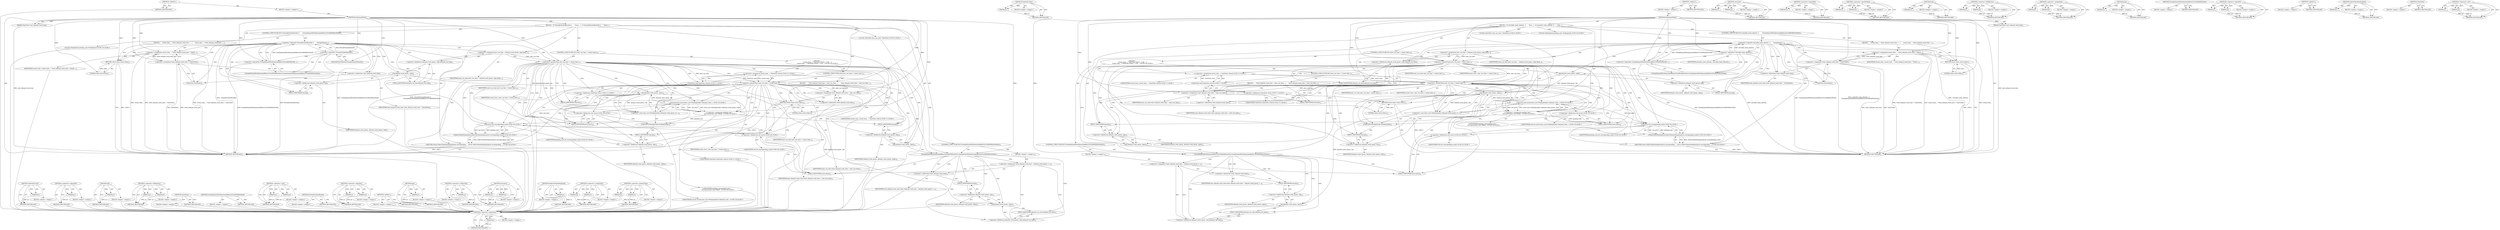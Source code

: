 digraph "std.move" {
vulnerable_135 [label=<(METHOD,&lt;operator&gt;.indirection)>];
vulnerable_136 [label=<(PARAM,p1)>];
vulnerable_137 [label=<(BLOCK,&lt;empty&gt;,&lt;empty&gt;)>];
vulnerable_138 [label=<(METHOD_RETURN,ANY)>];
vulnerable_156 [label=<(METHOD,TimeTicks.Now)>];
vulnerable_157 [label=<(PARAM,p1)>];
vulnerable_158 [label=<(BLOCK,&lt;empty&gt;,&lt;empty&gt;)>];
vulnerable_159 [label=<(METHOD_RETURN,ANY)>];
vulnerable_6 [label=<(METHOD,&lt;global&gt;)<SUB>1</SUB>>];
vulnerable_7 [label=<(BLOCK,&lt;empty&gt;,&lt;empty&gt;)<SUB>1</SUB>>];
vulnerable_8 [label=<(METHOD,DoDelayedWork)<SUB>1</SUB>>];
vulnerable_9 [label=<(PARAM,TimeTicks* next_delayed_work_time)<SUB>1</SUB>>];
vulnerable_10 [label=<(BLOCK,{
  if (!nestable_tasks_allowed_ ||
       !Swe...,{
  if (!nestable_tasks_allowed_ ||
       !Swe...)<SUB>1</SUB>>];
vulnerable_11 [label=<(CONTROL_STRUCTURE,IF,if (!nestable_tasks_allowed_ ||
       !SweepDelayedWorkQueueAndReturnTrueIfStillHasWork()))<SUB>2</SUB>>];
vulnerable_12 [label=<(&lt;operator&gt;.logicalOr,!nestable_tasks_allowed_ ||
       !SweepDelaye...)<SUB>2</SUB>>];
vulnerable_13 [label=<(&lt;operator&gt;.logicalNot,!nestable_tasks_allowed_)<SUB>2</SUB>>];
vulnerable_14 [label=<(IDENTIFIER,nestable_tasks_allowed_,!nestable_tasks_allowed_)<SUB>2</SUB>>];
vulnerable_15 [label=<(&lt;operator&gt;.logicalNot,!SweepDelayedWorkQueueAndReturnTrueIfStillHasWo...)<SUB>3</SUB>>];
vulnerable_16 [label=<(SweepDelayedWorkQueueAndReturnTrueIfStillHasWork,SweepDelayedWorkQueueAndReturnTrueIfStillHasWork())<SUB>3</SUB>>];
vulnerable_17 [label=<(BLOCK,{
     recent_time_ = *next_delayed_work_time =...,{
     recent_time_ = *next_delayed_work_time =...)<SUB>3</SUB>>];
vulnerable_18 [label=<(&lt;operator&gt;.assignment,recent_time_ = *next_delayed_work_time = TimeTi...)<SUB>4</SUB>>];
vulnerable_19 [label=<(IDENTIFIER,recent_time_,recent_time_ = *next_delayed_work_time = TimeTi...)<SUB>4</SUB>>];
vulnerable_20 [label=<(&lt;operator&gt;.assignment,*next_delayed_work_time = TimeTicks())<SUB>4</SUB>>];
vulnerable_21 [label=<(&lt;operator&gt;.indirection,*next_delayed_work_time)<SUB>4</SUB>>];
vulnerable_22 [label=<(IDENTIFIER,next_delayed_work_time,*next_delayed_work_time = TimeTicks())<SUB>4</SUB>>];
vulnerable_23 [label=<(TimeTicks,TimeTicks())<SUB>4</SUB>>];
vulnerable_24 [label=<(RETURN,return false;,return false;)<SUB>5</SUB>>];
vulnerable_25 [label=<(LITERAL,false,return false;)<SUB>5</SUB>>];
vulnerable_26 [label="<(LOCAL,TimeTicks next_run_time: TimeTicks)<SUB>9</SUB>>"];
vulnerable_27 [label=<(&lt;operator&gt;.assignment,next_run_time = delayed_work_queue_.top().delay...)<SUB>9</SUB>>];
vulnerable_28 [label=<(IDENTIFIER,next_run_time,next_run_time = delayed_work_queue_.top().delay...)<SUB>9</SUB>>];
vulnerable_29 [label=<(&lt;operator&gt;.fieldAccess,delayed_work_queue_.top().delayed_run_time)<SUB>9</SUB>>];
vulnerable_30 [label=<(top,delayed_work_queue_.top())<SUB>9</SUB>>];
vulnerable_31 [label=<(&lt;operator&gt;.fieldAccess,delayed_work_queue_.top)<SUB>9</SUB>>];
vulnerable_32 [label=<(IDENTIFIER,delayed_work_queue_,delayed_work_queue_.top())<SUB>9</SUB>>];
vulnerable_33 [label=<(FIELD_IDENTIFIER,top,top)<SUB>9</SUB>>];
vulnerable_34 [label=<(FIELD_IDENTIFIER,delayed_run_time,delayed_run_time)<SUB>9</SUB>>];
vulnerable_35 [label=<(CONTROL_STRUCTURE,IF,if (next_run_time &gt; recent_time_))<SUB>10</SUB>>];
vulnerable_36 [label=<(&lt;operator&gt;.greaterThan,next_run_time &gt; recent_time_)<SUB>10</SUB>>];
vulnerable_37 [label=<(IDENTIFIER,next_run_time,next_run_time &gt; recent_time_)<SUB>10</SUB>>];
vulnerable_38 [label=<(IDENTIFIER,recent_time_,next_run_time &gt; recent_time_)<SUB>10</SUB>>];
vulnerable_39 [label="<(BLOCK,{
    recent_time_ = TimeTicks::Now();  // Get ...,{
    recent_time_ = TimeTicks::Now();  // Get ...)<SUB>10</SUB>>"];
vulnerable_40 [label="<(&lt;operator&gt;.assignment,recent_time_ = TimeTicks::Now())<SUB>11</SUB>>"];
vulnerable_41 [label="<(IDENTIFIER,recent_time_,recent_time_ = TimeTicks::Now())<SUB>11</SUB>>"];
vulnerable_42 [label="<(TimeTicks.Now,TimeTicks::Now())<SUB>11</SUB>>"];
vulnerable_43 [label="<(&lt;operator&gt;.fieldAccess,TimeTicks::Now)<SUB>11</SUB>>"];
vulnerable_44 [label="<(IDENTIFIER,TimeTicks,TimeTicks::Now())<SUB>11</SUB>>"];
vulnerable_45 [label=<(FIELD_IDENTIFIER,Now,Now)<SUB>11</SUB>>];
vulnerable_46 [label=<(CONTROL_STRUCTURE,IF,if (next_run_time &gt; recent_time_))<SUB>12</SUB>>];
vulnerable_47 [label=<(&lt;operator&gt;.greaterThan,next_run_time &gt; recent_time_)<SUB>12</SUB>>];
vulnerable_48 [label=<(IDENTIFIER,next_run_time,next_run_time &gt; recent_time_)<SUB>12</SUB>>];
vulnerable_49 [label=<(IDENTIFIER,recent_time_,next_run_time &gt; recent_time_)<SUB>12</SUB>>];
vulnerable_50 [label=<(BLOCK,{
      *next_delayed_work_time = next_run_time...,{
      *next_delayed_work_time = next_run_time...)<SUB>12</SUB>>];
vulnerable_51 [label=<(&lt;operator&gt;.assignment,*next_delayed_work_time = next_run_time)<SUB>13</SUB>>];
vulnerable_52 [label=<(&lt;operator&gt;.indirection,*next_delayed_work_time)<SUB>13</SUB>>];
vulnerable_53 [label=<(IDENTIFIER,next_delayed_work_time,*next_delayed_work_time = next_run_time)<SUB>13</SUB>>];
vulnerable_54 [label=<(IDENTIFIER,next_run_time,*next_delayed_work_time = next_run_time)<SUB>13</SUB>>];
vulnerable_55 [label=<(RETURN,return false;,return false;)<SUB>14</SUB>>];
vulnerable_56 [label=<(LITERAL,false,return false;)<SUB>14</SUB>>];
vulnerable_57 [label="<(LOCAL,PendingTask pending_task: PendingTask)<SUB>18</SUB>>"];
vulnerable_58 [label="<(&lt;operator&gt;.assignment,pending_task =
      std::move(const_cast&lt;Pendi...)<SUB>18</SUB>>"];
vulnerable_59 [label="<(IDENTIFIER,pending_task,pending_task =
      std::move(const_cast&lt;Pendi...)<SUB>18</SUB>>"];
vulnerable_60 [label="<(std.move,std::move(const_cast&lt;PendingTask&amp;&gt;(delayed_work...)<SUB>19</SUB>>"];
vulnerable_61 [label="<(&lt;operator&gt;.fieldAccess,std::move)<SUB>19</SUB>>"];
vulnerable_62 [label="<(IDENTIFIER,std,std::move(const_cast&lt;PendingTask&amp;&gt;(delayed_work...)<SUB>19</SUB>>"];
vulnerable_63 [label=<(FIELD_IDENTIFIER,move,move)<SUB>19</SUB>>];
vulnerable_64 [label=<(&lt;operator&gt;.cast,const_cast&lt;PendingTask&amp;&gt;(delayed_work_queue_.to...)<SUB>19</SUB>>];
vulnerable_65 [label=<(UNKNOWN,PendingTask&amp;,PendingTask&amp;)<SUB>19</SUB>>];
vulnerable_66 [label=<(top,delayed_work_queue_.top())<SUB>19</SUB>>];
vulnerable_67 [label=<(&lt;operator&gt;.fieldAccess,delayed_work_queue_.top)<SUB>19</SUB>>];
vulnerable_68 [label=<(IDENTIFIER,delayed_work_queue_,delayed_work_queue_.top())<SUB>19</SUB>>];
vulnerable_69 [label=<(FIELD_IDENTIFIER,top,top)<SUB>19</SUB>>];
vulnerable_70 [label=<(pop,delayed_work_queue_.pop())<SUB>20</SUB>>];
vulnerable_71 [label=<(&lt;operator&gt;.fieldAccess,delayed_work_queue_.pop)<SUB>20</SUB>>];
vulnerable_72 [label=<(IDENTIFIER,delayed_work_queue_,delayed_work_queue_.pop())<SUB>20</SUB>>];
vulnerable_73 [label=<(FIELD_IDENTIFIER,pop,pop)<SUB>20</SUB>>];
vulnerable_74 [label=<(CONTROL_STRUCTURE,IF,if (SweepDelayedWorkQueueAndReturnTrueIfStillHasWork()))<SUB>22</SUB>>];
vulnerable_75 [label=<(SweepDelayedWorkQueueAndReturnTrueIfStillHasWork,SweepDelayedWorkQueueAndReturnTrueIfStillHasWork())<SUB>22</SUB>>];
vulnerable_76 [label=<(BLOCK,&lt;empty&gt;,&lt;empty&gt;)<SUB>23</SUB>>];
vulnerable_77 [label=<(&lt;operator&gt;.assignment,*next_delayed_work_time = delayed_work_queue_.t...)<SUB>23</SUB>>];
vulnerable_78 [label=<(&lt;operator&gt;.indirection,*next_delayed_work_time)<SUB>23</SUB>>];
vulnerable_79 [label=<(IDENTIFIER,next_delayed_work_time,*next_delayed_work_time = delayed_work_queue_.t...)<SUB>23</SUB>>];
vulnerable_80 [label=<(&lt;operator&gt;.fieldAccess,delayed_work_queue_.top().delayed_run_time)<SUB>23</SUB>>];
vulnerable_81 [label=<(top,delayed_work_queue_.top())<SUB>23</SUB>>];
vulnerable_82 [label=<(&lt;operator&gt;.fieldAccess,delayed_work_queue_.top)<SUB>23</SUB>>];
vulnerable_83 [label=<(IDENTIFIER,delayed_work_queue_,delayed_work_queue_.top())<SUB>23</SUB>>];
vulnerable_84 [label=<(FIELD_IDENTIFIER,top,top)<SUB>23</SUB>>];
vulnerable_85 [label=<(FIELD_IDENTIFIER,delayed_run_time,delayed_run_time)<SUB>23</SUB>>];
vulnerable_86 [label="<(RETURN,return DeferOrRunPendingTask(std::move(pending_...,return DeferOrRunPendingTask(std::move(pending_...)<SUB>25</SUB>>"];
vulnerable_87 [label="<(DeferOrRunPendingTask,DeferOrRunPendingTask(std::move(pending_task)))<SUB>25</SUB>>"];
vulnerable_88 [label="<(std.move,std::move(pending_task))<SUB>25</SUB>>"];
vulnerable_89 [label="<(&lt;operator&gt;.fieldAccess,std::move)<SUB>25</SUB>>"];
vulnerable_90 [label="<(IDENTIFIER,std,std::move(pending_task))<SUB>25</SUB>>"];
vulnerable_91 [label=<(FIELD_IDENTIFIER,move,move)<SUB>25</SUB>>];
vulnerable_92 [label="<(IDENTIFIER,pending_task,std::move(pending_task))<SUB>25</SUB>>"];
vulnerable_93 [label=<(METHOD_RETURN,bool)<SUB>1</SUB>>];
vulnerable_95 [label=<(METHOD_RETURN,ANY)<SUB>1</SUB>>];
vulnerable_160 [label=<(METHOD,std.move)>];
vulnerable_161 [label=<(PARAM,p1)>];
vulnerable_162 [label=<(PARAM,p2)>];
vulnerable_163 [label=<(BLOCK,&lt;empty&gt;,&lt;empty&gt;)>];
vulnerable_164 [label=<(METHOD_RETURN,ANY)>];
vulnerable_123 [label=<(METHOD,&lt;operator&gt;.logicalNot)>];
vulnerable_124 [label=<(PARAM,p1)>];
vulnerable_125 [label=<(BLOCK,&lt;empty&gt;,&lt;empty&gt;)>];
vulnerable_126 [label=<(METHOD_RETURN,ANY)>];
vulnerable_151 [label=<(METHOD,&lt;operator&gt;.greaterThan)>];
vulnerable_152 [label=<(PARAM,p1)>];
vulnerable_153 [label=<(PARAM,p2)>];
vulnerable_154 [label=<(BLOCK,&lt;empty&gt;,&lt;empty&gt;)>];
vulnerable_155 [label=<(METHOD_RETURN,ANY)>];
vulnerable_147 [label=<(METHOD,top)>];
vulnerable_148 [label=<(PARAM,p1)>];
vulnerable_149 [label=<(BLOCK,&lt;empty&gt;,&lt;empty&gt;)>];
vulnerable_150 [label=<(METHOD_RETURN,ANY)>];
vulnerable_142 [label=<(METHOD,&lt;operator&gt;.fieldAccess)>];
vulnerable_143 [label=<(PARAM,p1)>];
vulnerable_144 [label=<(PARAM,p2)>];
vulnerable_145 [label=<(BLOCK,&lt;empty&gt;,&lt;empty&gt;)>];
vulnerable_146 [label=<(METHOD_RETURN,ANY)>];
vulnerable_130 [label=<(METHOD,&lt;operator&gt;.assignment)>];
vulnerable_131 [label=<(PARAM,p1)>];
vulnerable_132 [label=<(PARAM,p2)>];
vulnerable_133 [label=<(BLOCK,&lt;empty&gt;,&lt;empty&gt;)>];
vulnerable_134 [label=<(METHOD_RETURN,ANY)>];
vulnerable_170 [label=<(METHOD,pop)>];
vulnerable_171 [label=<(PARAM,p1)>];
vulnerable_172 [label=<(BLOCK,&lt;empty&gt;,&lt;empty&gt;)>];
vulnerable_173 [label=<(METHOD_RETURN,ANY)>];
vulnerable_127 [label=<(METHOD,SweepDelayedWorkQueueAndReturnTrueIfStillHasWork)>];
vulnerable_128 [label=<(BLOCK,&lt;empty&gt;,&lt;empty&gt;)>];
vulnerable_129 [label=<(METHOD_RETURN,ANY)>];
vulnerable_118 [label=<(METHOD,&lt;operator&gt;.logicalOr)>];
vulnerable_119 [label=<(PARAM,p1)>];
vulnerable_120 [label=<(PARAM,p2)>];
vulnerable_121 [label=<(BLOCK,&lt;empty&gt;,&lt;empty&gt;)>];
vulnerable_122 [label=<(METHOD_RETURN,ANY)>];
vulnerable_112 [label=<(METHOD,&lt;global&gt;)<SUB>1</SUB>>];
vulnerable_113 [label=<(BLOCK,&lt;empty&gt;,&lt;empty&gt;)>];
vulnerable_114 [label=<(METHOD_RETURN,ANY)>];
vulnerable_174 [label=<(METHOD,DeferOrRunPendingTask)>];
vulnerable_175 [label=<(PARAM,p1)>];
vulnerable_176 [label=<(BLOCK,&lt;empty&gt;,&lt;empty&gt;)>];
vulnerable_177 [label=<(METHOD_RETURN,ANY)>];
vulnerable_139 [label=<(METHOD,TimeTicks)>];
vulnerable_140 [label=<(BLOCK,&lt;empty&gt;,&lt;empty&gt;)>];
vulnerable_141 [label=<(METHOD_RETURN,ANY)>];
vulnerable_165 [label=<(METHOD,&lt;operator&gt;.cast)>];
vulnerable_166 [label=<(PARAM,p1)>];
vulnerable_167 [label=<(PARAM,p2)>];
vulnerable_168 [label=<(BLOCK,&lt;empty&gt;,&lt;empty&gt;)>];
vulnerable_169 [label=<(METHOD_RETURN,ANY)>];
fixed_177 [label=<(METHOD,DeferOrRunPendingTask)>];
fixed_178 [label=<(PARAM,p1)>];
fixed_179 [label=<(BLOCK,&lt;empty&gt;,&lt;empty&gt;)>];
fixed_180 [label=<(METHOD_RETURN,ANY)>];
fixed_133 [label=<(METHOD,&lt;operator&gt;.assignment)>];
fixed_134 [label=<(PARAM,p1)>];
fixed_135 [label=<(PARAM,p2)>];
fixed_136 [label=<(BLOCK,&lt;empty&gt;,&lt;empty&gt;)>];
fixed_137 [label=<(METHOD_RETURN,ANY)>];
fixed_154 [label=<(METHOD,&lt;operator&gt;.greaterThan)>];
fixed_155 [label=<(PARAM,p1)>];
fixed_156 [label=<(PARAM,p2)>];
fixed_157 [label=<(BLOCK,&lt;empty&gt;,&lt;empty&gt;)>];
fixed_158 [label=<(METHOD_RETURN,ANY)>];
fixed_6 [label=<(METHOD,&lt;global&gt;)<SUB>1</SUB>>];
fixed_7 [label=<(BLOCK,&lt;empty&gt;,&lt;empty&gt;)<SUB>1</SUB>>];
fixed_8 [label=<(METHOD,DoDelayedWork)<SUB>1</SUB>>];
fixed_9 [label=<(PARAM,TimeTicks* next_delayed_work_time)<SUB>1</SUB>>];
fixed_10 [label=<(BLOCK,{
  if (!NestableTasksAllowed() ||
       !Swee...,{
  if (!NestableTasksAllowed() ||
       !Swee...)<SUB>1</SUB>>];
fixed_11 [label=<(CONTROL_STRUCTURE,IF,if (!NestableTasksAllowed() ||
       !SweepDelayedWorkQueueAndReturnTrueIfStillHasWork()))<SUB>2</SUB>>];
fixed_12 [label=<(&lt;operator&gt;.logicalOr,!NestableTasksAllowed() ||
       !SweepDelayed...)<SUB>2</SUB>>];
fixed_13 [label=<(&lt;operator&gt;.logicalNot,!NestableTasksAllowed())<SUB>2</SUB>>];
fixed_14 [label=<(NestableTasksAllowed,NestableTasksAllowed())<SUB>2</SUB>>];
fixed_15 [label=<(&lt;operator&gt;.logicalNot,!SweepDelayedWorkQueueAndReturnTrueIfStillHasWo...)<SUB>3</SUB>>];
fixed_16 [label=<(SweepDelayedWorkQueueAndReturnTrueIfStillHasWork,SweepDelayedWorkQueueAndReturnTrueIfStillHasWork())<SUB>3</SUB>>];
fixed_17 [label=<(BLOCK,{
     recent_time_ = *next_delayed_work_time =...,{
     recent_time_ = *next_delayed_work_time =...)<SUB>3</SUB>>];
fixed_18 [label=<(&lt;operator&gt;.assignment,recent_time_ = *next_delayed_work_time = TimeTi...)<SUB>4</SUB>>];
fixed_19 [label=<(IDENTIFIER,recent_time_,recent_time_ = *next_delayed_work_time = TimeTi...)<SUB>4</SUB>>];
fixed_20 [label=<(&lt;operator&gt;.assignment,*next_delayed_work_time = TimeTicks())<SUB>4</SUB>>];
fixed_21 [label=<(&lt;operator&gt;.indirection,*next_delayed_work_time)<SUB>4</SUB>>];
fixed_22 [label=<(IDENTIFIER,next_delayed_work_time,*next_delayed_work_time = TimeTicks())<SUB>4</SUB>>];
fixed_23 [label=<(TimeTicks,TimeTicks())<SUB>4</SUB>>];
fixed_24 [label=<(RETURN,return false;,return false;)<SUB>5</SUB>>];
fixed_25 [label=<(LITERAL,false,return false;)<SUB>5</SUB>>];
fixed_26 [label="<(LOCAL,TimeTicks next_run_time: TimeTicks)<SUB>9</SUB>>"];
fixed_27 [label=<(&lt;operator&gt;.assignment,next_run_time = delayed_work_queue_.top().delay...)<SUB>9</SUB>>];
fixed_28 [label=<(IDENTIFIER,next_run_time,next_run_time = delayed_work_queue_.top().delay...)<SUB>9</SUB>>];
fixed_29 [label=<(&lt;operator&gt;.fieldAccess,delayed_work_queue_.top().delayed_run_time)<SUB>9</SUB>>];
fixed_30 [label=<(top,delayed_work_queue_.top())<SUB>9</SUB>>];
fixed_31 [label=<(&lt;operator&gt;.fieldAccess,delayed_work_queue_.top)<SUB>9</SUB>>];
fixed_32 [label=<(IDENTIFIER,delayed_work_queue_,delayed_work_queue_.top())<SUB>9</SUB>>];
fixed_33 [label=<(FIELD_IDENTIFIER,top,top)<SUB>9</SUB>>];
fixed_34 [label=<(FIELD_IDENTIFIER,delayed_run_time,delayed_run_time)<SUB>9</SUB>>];
fixed_35 [label=<(CONTROL_STRUCTURE,IF,if (next_run_time &gt; recent_time_))<SUB>10</SUB>>];
fixed_36 [label=<(&lt;operator&gt;.greaterThan,next_run_time &gt; recent_time_)<SUB>10</SUB>>];
fixed_37 [label=<(IDENTIFIER,next_run_time,next_run_time &gt; recent_time_)<SUB>10</SUB>>];
fixed_38 [label=<(IDENTIFIER,recent_time_,next_run_time &gt; recent_time_)<SUB>10</SUB>>];
fixed_39 [label="<(BLOCK,{
    recent_time_ = TimeTicks::Now();  // Get ...,{
    recent_time_ = TimeTicks::Now();  // Get ...)<SUB>10</SUB>>"];
fixed_40 [label="<(&lt;operator&gt;.assignment,recent_time_ = TimeTicks::Now())<SUB>11</SUB>>"];
fixed_41 [label="<(IDENTIFIER,recent_time_,recent_time_ = TimeTicks::Now())<SUB>11</SUB>>"];
fixed_42 [label="<(TimeTicks.Now,TimeTicks::Now())<SUB>11</SUB>>"];
fixed_43 [label="<(&lt;operator&gt;.fieldAccess,TimeTicks::Now)<SUB>11</SUB>>"];
fixed_44 [label="<(IDENTIFIER,TimeTicks,TimeTicks::Now())<SUB>11</SUB>>"];
fixed_45 [label=<(FIELD_IDENTIFIER,Now,Now)<SUB>11</SUB>>];
fixed_46 [label=<(CONTROL_STRUCTURE,IF,if (next_run_time &gt; recent_time_))<SUB>12</SUB>>];
fixed_47 [label=<(&lt;operator&gt;.greaterThan,next_run_time &gt; recent_time_)<SUB>12</SUB>>];
fixed_48 [label=<(IDENTIFIER,next_run_time,next_run_time &gt; recent_time_)<SUB>12</SUB>>];
fixed_49 [label=<(IDENTIFIER,recent_time_,next_run_time &gt; recent_time_)<SUB>12</SUB>>];
fixed_50 [label=<(BLOCK,{
      *next_delayed_work_time = next_run_time...,{
      *next_delayed_work_time = next_run_time...)<SUB>12</SUB>>];
fixed_51 [label=<(&lt;operator&gt;.assignment,*next_delayed_work_time = next_run_time)<SUB>13</SUB>>];
fixed_52 [label=<(&lt;operator&gt;.indirection,*next_delayed_work_time)<SUB>13</SUB>>];
fixed_53 [label=<(IDENTIFIER,next_delayed_work_time,*next_delayed_work_time = next_run_time)<SUB>13</SUB>>];
fixed_54 [label=<(IDENTIFIER,next_run_time,*next_delayed_work_time = next_run_time)<SUB>13</SUB>>];
fixed_55 [label=<(RETURN,return false;,return false;)<SUB>14</SUB>>];
fixed_56 [label=<(LITERAL,false,return false;)<SUB>14</SUB>>];
fixed_57 [label="<(LOCAL,PendingTask pending_task: PendingTask)<SUB>18</SUB>>"];
fixed_58 [label="<(&lt;operator&gt;.assignment,pending_task =
      std::move(const_cast&lt;Pendi...)<SUB>18</SUB>>"];
fixed_59 [label="<(IDENTIFIER,pending_task,pending_task =
      std::move(const_cast&lt;Pendi...)<SUB>18</SUB>>"];
fixed_60 [label="<(std.move,std::move(const_cast&lt;PendingTask&amp;&gt;(delayed_work...)<SUB>19</SUB>>"];
fixed_61 [label="<(&lt;operator&gt;.fieldAccess,std::move)<SUB>19</SUB>>"];
fixed_62 [label="<(IDENTIFIER,std,std::move(const_cast&lt;PendingTask&amp;&gt;(delayed_work...)<SUB>19</SUB>>"];
fixed_63 [label=<(FIELD_IDENTIFIER,move,move)<SUB>19</SUB>>];
fixed_64 [label=<(&lt;operator&gt;.cast,const_cast&lt;PendingTask&amp;&gt;(delayed_work_queue_.to...)<SUB>19</SUB>>];
fixed_65 [label=<(UNKNOWN,PendingTask&amp;,PendingTask&amp;)<SUB>19</SUB>>];
fixed_66 [label=<(top,delayed_work_queue_.top())<SUB>19</SUB>>];
fixed_67 [label=<(&lt;operator&gt;.fieldAccess,delayed_work_queue_.top)<SUB>19</SUB>>];
fixed_68 [label=<(IDENTIFIER,delayed_work_queue_,delayed_work_queue_.top())<SUB>19</SUB>>];
fixed_69 [label=<(FIELD_IDENTIFIER,top,top)<SUB>19</SUB>>];
fixed_70 [label=<(pop,delayed_work_queue_.pop())<SUB>20</SUB>>];
fixed_71 [label=<(&lt;operator&gt;.fieldAccess,delayed_work_queue_.pop)<SUB>20</SUB>>];
fixed_72 [label=<(IDENTIFIER,delayed_work_queue_,delayed_work_queue_.pop())<SUB>20</SUB>>];
fixed_73 [label=<(FIELD_IDENTIFIER,pop,pop)<SUB>20</SUB>>];
fixed_74 [label=<(CONTROL_STRUCTURE,IF,if (SweepDelayedWorkQueueAndReturnTrueIfStillHasWork()))<SUB>22</SUB>>];
fixed_75 [label=<(SweepDelayedWorkQueueAndReturnTrueIfStillHasWork,SweepDelayedWorkQueueAndReturnTrueIfStillHasWork())<SUB>22</SUB>>];
fixed_76 [label=<(BLOCK,&lt;empty&gt;,&lt;empty&gt;)<SUB>23</SUB>>];
fixed_77 [label=<(&lt;operator&gt;.assignment,*next_delayed_work_time = delayed_work_queue_.t...)<SUB>23</SUB>>];
fixed_78 [label=<(&lt;operator&gt;.indirection,*next_delayed_work_time)<SUB>23</SUB>>];
fixed_79 [label=<(IDENTIFIER,next_delayed_work_time,*next_delayed_work_time = delayed_work_queue_.t...)<SUB>23</SUB>>];
fixed_80 [label=<(&lt;operator&gt;.fieldAccess,delayed_work_queue_.top().delayed_run_time)<SUB>23</SUB>>];
fixed_81 [label=<(top,delayed_work_queue_.top())<SUB>23</SUB>>];
fixed_82 [label=<(&lt;operator&gt;.fieldAccess,delayed_work_queue_.top)<SUB>23</SUB>>];
fixed_83 [label=<(IDENTIFIER,delayed_work_queue_,delayed_work_queue_.top())<SUB>23</SUB>>];
fixed_84 [label=<(FIELD_IDENTIFIER,top,top)<SUB>23</SUB>>];
fixed_85 [label=<(FIELD_IDENTIFIER,delayed_run_time,delayed_run_time)<SUB>23</SUB>>];
fixed_86 [label="<(RETURN,return DeferOrRunPendingTask(std::move(pending_...,return DeferOrRunPendingTask(std::move(pending_...)<SUB>25</SUB>>"];
fixed_87 [label="<(DeferOrRunPendingTask,DeferOrRunPendingTask(std::move(pending_task)))<SUB>25</SUB>>"];
fixed_88 [label="<(std.move,std::move(pending_task))<SUB>25</SUB>>"];
fixed_89 [label="<(&lt;operator&gt;.fieldAccess,std::move)<SUB>25</SUB>>"];
fixed_90 [label="<(IDENTIFIER,std,std::move(pending_task))<SUB>25</SUB>>"];
fixed_91 [label=<(FIELD_IDENTIFIER,move,move)<SUB>25</SUB>>];
fixed_92 [label="<(IDENTIFIER,pending_task,std::move(pending_task))<SUB>25</SUB>>"];
fixed_93 [label=<(METHOD_RETURN,bool)<SUB>1</SUB>>];
fixed_95 [label=<(METHOD_RETURN,ANY)<SUB>1</SUB>>];
fixed_159 [label=<(METHOD,TimeTicks.Now)>];
fixed_160 [label=<(PARAM,p1)>];
fixed_161 [label=<(BLOCK,&lt;empty&gt;,&lt;empty&gt;)>];
fixed_162 [label=<(METHOD_RETURN,ANY)>];
fixed_123 [label=<(METHOD,&lt;operator&gt;.logicalNot)>];
fixed_124 [label=<(PARAM,p1)>];
fixed_125 [label=<(BLOCK,&lt;empty&gt;,&lt;empty&gt;)>];
fixed_126 [label=<(METHOD_RETURN,ANY)>];
fixed_150 [label=<(METHOD,top)>];
fixed_151 [label=<(PARAM,p1)>];
fixed_152 [label=<(BLOCK,&lt;empty&gt;,&lt;empty&gt;)>];
fixed_153 [label=<(METHOD_RETURN,ANY)>];
fixed_145 [label=<(METHOD,&lt;operator&gt;.fieldAccess)>];
fixed_146 [label=<(PARAM,p1)>];
fixed_147 [label=<(PARAM,p2)>];
fixed_148 [label=<(BLOCK,&lt;empty&gt;,&lt;empty&gt;)>];
fixed_149 [label=<(METHOD_RETURN,ANY)>];
fixed_142 [label=<(METHOD,TimeTicks)>];
fixed_143 [label=<(BLOCK,&lt;empty&gt;,&lt;empty&gt;)>];
fixed_144 [label=<(METHOD_RETURN,ANY)>];
fixed_130 [label=<(METHOD,SweepDelayedWorkQueueAndReturnTrueIfStillHasWork)>];
fixed_131 [label=<(BLOCK,&lt;empty&gt;,&lt;empty&gt;)>];
fixed_132 [label=<(METHOD_RETURN,ANY)>];
fixed_168 [label=<(METHOD,&lt;operator&gt;.cast)>];
fixed_169 [label=<(PARAM,p1)>];
fixed_170 [label=<(PARAM,p2)>];
fixed_171 [label=<(BLOCK,&lt;empty&gt;,&lt;empty&gt;)>];
fixed_172 [label=<(METHOD_RETURN,ANY)>];
fixed_127 [label=<(METHOD,NestableTasksAllowed)>];
fixed_128 [label=<(BLOCK,&lt;empty&gt;,&lt;empty&gt;)>];
fixed_129 [label=<(METHOD_RETURN,ANY)>];
fixed_118 [label=<(METHOD,&lt;operator&gt;.logicalOr)>];
fixed_119 [label=<(PARAM,p1)>];
fixed_120 [label=<(PARAM,p2)>];
fixed_121 [label=<(BLOCK,&lt;empty&gt;,&lt;empty&gt;)>];
fixed_122 [label=<(METHOD_RETURN,ANY)>];
fixed_112 [label=<(METHOD,&lt;global&gt;)<SUB>1</SUB>>];
fixed_113 [label=<(BLOCK,&lt;empty&gt;,&lt;empty&gt;)>];
fixed_114 [label=<(METHOD_RETURN,ANY)>];
fixed_173 [label=<(METHOD,pop)>];
fixed_174 [label=<(PARAM,p1)>];
fixed_175 [label=<(BLOCK,&lt;empty&gt;,&lt;empty&gt;)>];
fixed_176 [label=<(METHOD_RETURN,ANY)>];
fixed_138 [label=<(METHOD,&lt;operator&gt;.indirection)>];
fixed_139 [label=<(PARAM,p1)>];
fixed_140 [label=<(BLOCK,&lt;empty&gt;,&lt;empty&gt;)>];
fixed_141 [label=<(METHOD_RETURN,ANY)>];
fixed_163 [label=<(METHOD,std.move)>];
fixed_164 [label=<(PARAM,p1)>];
fixed_165 [label=<(PARAM,p2)>];
fixed_166 [label=<(BLOCK,&lt;empty&gt;,&lt;empty&gt;)>];
fixed_167 [label=<(METHOD_RETURN,ANY)>];
vulnerable_135 -> vulnerable_136  [key=0, label="AST: "];
vulnerable_135 -> vulnerable_136  [key=1, label="DDG: "];
vulnerable_135 -> vulnerable_137  [key=0, label="AST: "];
vulnerable_135 -> vulnerable_138  [key=0, label="AST: "];
vulnerable_135 -> vulnerable_138  [key=1, label="CFG: "];
vulnerable_136 -> vulnerable_138  [key=0, label="DDG: p1"];
vulnerable_156 -> vulnerable_157  [key=0, label="AST: "];
vulnerable_156 -> vulnerable_157  [key=1, label="DDG: "];
vulnerable_156 -> vulnerable_158  [key=0, label="AST: "];
vulnerable_156 -> vulnerable_159  [key=0, label="AST: "];
vulnerable_156 -> vulnerable_159  [key=1, label="CFG: "];
vulnerable_157 -> vulnerable_159  [key=0, label="DDG: p1"];
vulnerable_6 -> vulnerable_7  [key=0, label="AST: "];
vulnerable_6 -> vulnerable_95  [key=0, label="AST: "];
vulnerable_6 -> vulnerable_95  [key=1, label="CFG: "];
vulnerable_7 -> vulnerable_8  [key=0, label="AST: "];
vulnerable_8 -> vulnerable_9  [key=0, label="AST: "];
vulnerable_8 -> vulnerable_9  [key=1, label="DDG: "];
vulnerable_8 -> vulnerable_10  [key=0, label="AST: "];
vulnerable_8 -> vulnerable_93  [key=0, label="AST: "];
vulnerable_8 -> vulnerable_13  [key=0, label="CFG: "];
vulnerable_8 -> vulnerable_13  [key=1, label="DDG: "];
vulnerable_8 -> vulnerable_75  [key=0, label="DDG: "];
vulnerable_8 -> vulnerable_18  [key=0, label="DDG: "];
vulnerable_8 -> vulnerable_24  [key=0, label="DDG: "];
vulnerable_8 -> vulnerable_36  [key=0, label="DDG: "];
vulnerable_8 -> vulnerable_15  [key=0, label="DDG: "];
vulnerable_8 -> vulnerable_25  [key=0, label="DDG: "];
vulnerable_8 -> vulnerable_88  [key=0, label="DDG: "];
vulnerable_8 -> vulnerable_20  [key=0, label="DDG: "];
vulnerable_8 -> vulnerable_47  [key=0, label="DDG: "];
vulnerable_8 -> vulnerable_51  [key=0, label="DDG: "];
vulnerable_8 -> vulnerable_55  [key=0, label="DDG: "];
vulnerable_8 -> vulnerable_56  [key=0, label="DDG: "];
vulnerable_9 -> vulnerable_93  [key=0, label="DDG: next_delayed_work_time"];
vulnerable_10 -> vulnerable_11  [key=0, label="AST: "];
vulnerable_10 -> vulnerable_26  [key=0, label="AST: "];
vulnerable_10 -> vulnerable_27  [key=0, label="AST: "];
vulnerable_10 -> vulnerable_35  [key=0, label="AST: "];
vulnerable_10 -> vulnerable_57  [key=0, label="AST: "];
vulnerable_10 -> vulnerable_58  [key=0, label="AST: "];
vulnerable_10 -> vulnerable_70  [key=0, label="AST: "];
vulnerable_10 -> vulnerable_74  [key=0, label="AST: "];
vulnerable_10 -> vulnerable_86  [key=0, label="AST: "];
vulnerable_11 -> vulnerable_12  [key=0, label="AST: "];
vulnerable_11 -> vulnerable_17  [key=0, label="AST: "];
vulnerable_12 -> vulnerable_13  [key=0, label="AST: "];
vulnerable_12 -> vulnerable_15  [key=0, label="AST: "];
vulnerable_12 -> vulnerable_21  [key=0, label="CFG: "];
vulnerable_12 -> vulnerable_21  [key=1, label="CDG: "];
vulnerable_12 -> vulnerable_33  [key=0, label="CFG: "];
vulnerable_12 -> vulnerable_33  [key=1, label="CDG: "];
vulnerable_12 -> vulnerable_93  [key=0, label="DDG: !nestable_tasks_allowed_"];
vulnerable_12 -> vulnerable_93  [key=1, label="DDG: !SweepDelayedWorkQueueAndReturnTrueIfStillHasWork()"];
vulnerable_12 -> vulnerable_93  [key=2, label="DDG: !nestable_tasks_allowed_ ||
       !SweepDelayedWorkQueueAndReturnTrueIfStillHasWork()"];
vulnerable_12 -> vulnerable_30  [key=0, label="CDG: "];
vulnerable_12 -> vulnerable_34  [key=0, label="CDG: "];
vulnerable_12 -> vulnerable_20  [key=0, label="CDG: "];
vulnerable_12 -> vulnerable_27  [key=0, label="CDG: "];
vulnerable_12 -> vulnerable_29  [key=0, label="CDG: "];
vulnerable_12 -> vulnerable_18  [key=0, label="CDG: "];
vulnerable_12 -> vulnerable_24  [key=0, label="CDG: "];
vulnerable_12 -> vulnerable_23  [key=0, label="CDG: "];
vulnerable_12 -> vulnerable_36  [key=0, label="CDG: "];
vulnerable_12 -> vulnerable_31  [key=0, label="CDG: "];
vulnerable_13 -> vulnerable_14  [key=0, label="AST: "];
vulnerable_13 -> vulnerable_16  [key=0, label="CFG: "];
vulnerable_13 -> vulnerable_16  [key=1, label="CDG: "];
vulnerable_13 -> vulnerable_12  [key=0, label="CFG: "];
vulnerable_13 -> vulnerable_12  [key=1, label="DDG: nestable_tasks_allowed_"];
vulnerable_13 -> vulnerable_93  [key=0, label="DDG: nestable_tasks_allowed_"];
vulnerable_13 -> vulnerable_15  [key=0, label="CDG: "];
vulnerable_15 -> vulnerable_16  [key=0, label="AST: "];
vulnerable_15 -> vulnerable_12  [key=0, label="CFG: "];
vulnerable_15 -> vulnerable_12  [key=1, label="DDG: SweepDelayedWorkQueueAndReturnTrueIfStillHasWork()"];
vulnerable_15 -> vulnerable_93  [key=0, label="DDG: SweepDelayedWorkQueueAndReturnTrueIfStillHasWork()"];
vulnerable_16 -> vulnerable_15  [key=0, label="CFG: "];
vulnerable_17 -> vulnerable_18  [key=0, label="AST: "];
vulnerable_17 -> vulnerable_24  [key=0, label="AST: "];
vulnerable_18 -> vulnerable_19  [key=0, label="AST: "];
vulnerable_18 -> vulnerable_20  [key=0, label="AST: "];
vulnerable_18 -> vulnerable_24  [key=0, label="CFG: "];
vulnerable_18 -> vulnerable_93  [key=0, label="DDG: recent_time_"];
vulnerable_18 -> vulnerable_93  [key=1, label="DDG: *next_delayed_work_time = TimeTicks()"];
vulnerable_18 -> vulnerable_93  [key=2, label="DDG: recent_time_ = *next_delayed_work_time = TimeTicks()"];
vulnerable_20 -> vulnerable_21  [key=0, label="AST: "];
vulnerable_20 -> vulnerable_23  [key=0, label="AST: "];
vulnerable_20 -> vulnerable_18  [key=0, label="CFG: "];
vulnerable_20 -> vulnerable_18  [key=1, label="DDG: *next_delayed_work_time"];
vulnerable_20 -> vulnerable_93  [key=0, label="DDG: *next_delayed_work_time"];
vulnerable_20 -> vulnerable_93  [key=1, label="DDG: TimeTicks()"];
vulnerable_21 -> vulnerable_22  [key=0, label="AST: "];
vulnerable_21 -> vulnerable_23  [key=0, label="CFG: "];
vulnerable_23 -> vulnerable_20  [key=0, label="CFG: "];
vulnerable_24 -> vulnerable_25  [key=0, label="AST: "];
vulnerable_24 -> vulnerable_93  [key=0, label="CFG: "];
vulnerable_24 -> vulnerable_93  [key=1, label="DDG: &lt;RET&gt;"];
vulnerable_25 -> vulnerable_24  [key=0, label="DDG: false"];
vulnerable_27 -> vulnerable_28  [key=0, label="AST: "];
vulnerable_27 -> vulnerable_29  [key=0, label="AST: "];
vulnerable_27 -> vulnerable_36  [key=0, label="CFG: "];
vulnerable_27 -> vulnerable_36  [key=1, label="DDG: next_run_time"];
vulnerable_29 -> vulnerable_30  [key=0, label="AST: "];
vulnerable_29 -> vulnerable_34  [key=0, label="AST: "];
vulnerable_29 -> vulnerable_27  [key=0, label="CFG: "];
vulnerable_30 -> vulnerable_31  [key=0, label="AST: "];
vulnerable_30 -> vulnerable_34  [key=0, label="CFG: "];
vulnerable_30 -> vulnerable_66  [key=0, label="DDG: delayed_work_queue_.top"];
vulnerable_31 -> vulnerable_32  [key=0, label="AST: "];
vulnerable_31 -> vulnerable_33  [key=0, label="AST: "];
vulnerable_31 -> vulnerable_30  [key=0, label="CFG: "];
vulnerable_33 -> vulnerable_31  [key=0, label="CFG: "];
vulnerable_34 -> vulnerable_29  [key=0, label="CFG: "];
vulnerable_35 -> vulnerable_36  [key=0, label="AST: "];
vulnerable_35 -> vulnerable_39  [key=0, label="AST: "];
vulnerable_36 -> vulnerable_37  [key=0, label="AST: "];
vulnerable_36 -> vulnerable_38  [key=0, label="AST: "];
vulnerable_36 -> vulnerable_45  [key=0, label="CFG: "];
vulnerable_36 -> vulnerable_45  [key=1, label="CDG: "];
vulnerable_36 -> vulnerable_63  [key=0, label="CFG: "];
vulnerable_36 -> vulnerable_63  [key=1, label="CDG: "];
vulnerable_36 -> vulnerable_47  [key=0, label="DDG: next_run_time"];
vulnerable_36 -> vulnerable_47  [key=1, label="CDG: "];
vulnerable_36 -> vulnerable_60  [key=0, label="CDG: "];
vulnerable_36 -> vulnerable_73  [key=0, label="CDG: "];
vulnerable_36 -> vulnerable_64  [key=0, label="CDG: "];
vulnerable_36 -> vulnerable_42  [key=0, label="CDG: "];
vulnerable_36 -> vulnerable_89  [key=0, label="CDG: "];
vulnerable_36 -> vulnerable_66  [key=0, label="CDG: "];
vulnerable_36 -> vulnerable_75  [key=0, label="CDG: "];
vulnerable_36 -> vulnerable_69  [key=0, label="CDG: "];
vulnerable_36 -> vulnerable_67  [key=0, label="CDG: "];
vulnerable_36 -> vulnerable_40  [key=0, label="CDG: "];
vulnerable_36 -> vulnerable_65  [key=0, label="CDG: "];
vulnerable_36 -> vulnerable_87  [key=0, label="CDG: "];
vulnerable_36 -> vulnerable_91  [key=0, label="CDG: "];
vulnerable_36 -> vulnerable_43  [key=0, label="CDG: "];
vulnerable_36 -> vulnerable_58  [key=0, label="CDG: "];
vulnerable_36 -> vulnerable_61  [key=0, label="CDG: "];
vulnerable_36 -> vulnerable_71  [key=0, label="CDG: "];
vulnerable_36 -> vulnerable_88  [key=0, label="CDG: "];
vulnerable_36 -> vulnerable_70  [key=0, label="CDG: "];
vulnerable_36 -> vulnerable_86  [key=0, label="CDG: "];
vulnerable_39 -> vulnerable_40  [key=0, label="AST: "];
vulnerable_39 -> vulnerable_46  [key=0, label="AST: "];
vulnerable_40 -> vulnerable_41  [key=0, label="AST: "];
vulnerable_40 -> vulnerable_42  [key=0, label="AST: "];
vulnerable_40 -> vulnerable_47  [key=0, label="CFG: "];
vulnerable_40 -> vulnerable_47  [key=1, label="DDG: recent_time_"];
vulnerable_42 -> vulnerable_43  [key=0, label="AST: "];
vulnerable_42 -> vulnerable_40  [key=0, label="CFG: "];
vulnerable_42 -> vulnerable_40  [key=1, label="DDG: TimeTicks::Now"];
vulnerable_43 -> vulnerable_44  [key=0, label="AST: "];
vulnerable_43 -> vulnerable_45  [key=0, label="AST: "];
vulnerable_43 -> vulnerable_42  [key=0, label="CFG: "];
vulnerable_45 -> vulnerable_43  [key=0, label="CFG: "];
vulnerable_46 -> vulnerable_47  [key=0, label="AST: "];
vulnerable_46 -> vulnerable_50  [key=0, label="AST: "];
vulnerable_47 -> vulnerable_48  [key=0, label="AST: "];
vulnerable_47 -> vulnerable_49  [key=0, label="AST: "];
vulnerable_47 -> vulnerable_52  [key=0, label="CFG: "];
vulnerable_47 -> vulnerable_52  [key=1, label="CDG: "];
vulnerable_47 -> vulnerable_63  [key=0, label="CFG: "];
vulnerable_47 -> vulnerable_63  [key=1, label="CDG: "];
vulnerable_47 -> vulnerable_51  [key=0, label="DDG: next_run_time"];
vulnerable_47 -> vulnerable_51  [key=1, label="CDG: "];
vulnerable_47 -> vulnerable_60  [key=0, label="CDG: "];
vulnerable_47 -> vulnerable_73  [key=0, label="CDG: "];
vulnerable_47 -> vulnerable_64  [key=0, label="CDG: "];
vulnerable_47 -> vulnerable_89  [key=0, label="CDG: "];
vulnerable_47 -> vulnerable_66  [key=0, label="CDG: "];
vulnerable_47 -> vulnerable_75  [key=0, label="CDG: "];
vulnerable_47 -> vulnerable_69  [key=0, label="CDG: "];
vulnerable_47 -> vulnerable_67  [key=0, label="CDG: "];
vulnerable_47 -> vulnerable_65  [key=0, label="CDG: "];
vulnerable_47 -> vulnerable_87  [key=0, label="CDG: "];
vulnerable_47 -> vulnerable_91  [key=0, label="CDG: "];
vulnerable_47 -> vulnerable_58  [key=0, label="CDG: "];
vulnerable_47 -> vulnerable_61  [key=0, label="CDG: "];
vulnerable_47 -> vulnerable_71  [key=0, label="CDG: "];
vulnerable_47 -> vulnerable_88  [key=0, label="CDG: "];
vulnerable_47 -> vulnerable_70  [key=0, label="CDG: "];
vulnerable_47 -> vulnerable_55  [key=0, label="CDG: "];
vulnerable_47 -> vulnerable_86  [key=0, label="CDG: "];
vulnerable_50 -> vulnerable_51  [key=0, label="AST: "];
vulnerable_50 -> vulnerable_55  [key=0, label="AST: "];
vulnerable_51 -> vulnerable_52  [key=0, label="AST: "];
vulnerable_51 -> vulnerable_54  [key=0, label="AST: "];
vulnerable_51 -> vulnerable_55  [key=0, label="CFG: "];
vulnerable_52 -> vulnerable_53  [key=0, label="AST: "];
vulnerable_52 -> vulnerable_51  [key=0, label="CFG: "];
vulnerable_55 -> vulnerable_56  [key=0, label="AST: "];
vulnerable_55 -> vulnerable_93  [key=0, label="CFG: "];
vulnerable_55 -> vulnerable_93  [key=1, label="DDG: &lt;RET&gt;"];
vulnerable_56 -> vulnerable_55  [key=0, label="DDG: false"];
vulnerable_58 -> vulnerable_59  [key=0, label="AST: "];
vulnerable_58 -> vulnerable_60  [key=0, label="AST: "];
vulnerable_58 -> vulnerable_73  [key=0, label="CFG: "];
vulnerable_58 -> vulnerable_88  [key=0, label="DDG: pending_task"];
vulnerable_60 -> vulnerable_61  [key=0, label="AST: "];
vulnerable_60 -> vulnerable_64  [key=0, label="AST: "];
vulnerable_60 -> vulnerable_58  [key=0, label="CFG: "];
vulnerable_60 -> vulnerable_58  [key=1, label="DDG: std::move"];
vulnerable_60 -> vulnerable_58  [key=2, label="DDG: const_cast&lt;PendingTask&amp;&gt;(delayed_work_queue_.top())"];
vulnerable_60 -> vulnerable_88  [key=0, label="DDG: std::move"];
vulnerable_61 -> vulnerable_62  [key=0, label="AST: "];
vulnerable_61 -> vulnerable_63  [key=0, label="AST: "];
vulnerable_61 -> vulnerable_65  [key=0, label="CFG: "];
vulnerable_63 -> vulnerable_61  [key=0, label="CFG: "];
vulnerable_64 -> vulnerable_65  [key=0, label="AST: "];
vulnerable_64 -> vulnerable_66  [key=0, label="AST: "];
vulnerable_64 -> vulnerable_60  [key=0, label="CFG: "];
vulnerable_65 -> vulnerable_69  [key=0, label="CFG: "];
vulnerable_66 -> vulnerable_67  [key=0, label="AST: "];
vulnerable_66 -> vulnerable_64  [key=0, label="CFG: "];
vulnerable_66 -> vulnerable_64  [key=1, label="DDG: delayed_work_queue_.top"];
vulnerable_66 -> vulnerable_60  [key=0, label="DDG: delayed_work_queue_.top"];
vulnerable_66 -> vulnerable_81  [key=0, label="DDG: delayed_work_queue_.top"];
vulnerable_67 -> vulnerable_68  [key=0, label="AST: "];
vulnerable_67 -> vulnerable_69  [key=0, label="AST: "];
vulnerable_67 -> vulnerable_66  [key=0, label="CFG: "];
vulnerable_69 -> vulnerable_67  [key=0, label="CFG: "];
vulnerable_70 -> vulnerable_71  [key=0, label="AST: "];
vulnerable_70 -> vulnerable_75  [key=0, label="CFG: "];
vulnerable_71 -> vulnerable_72  [key=0, label="AST: "];
vulnerable_71 -> vulnerable_73  [key=0, label="AST: "];
vulnerable_71 -> vulnerable_70  [key=0, label="CFG: "];
vulnerable_73 -> vulnerable_71  [key=0, label="CFG: "];
vulnerable_74 -> vulnerable_75  [key=0, label="AST: "];
vulnerable_74 -> vulnerable_76  [key=0, label="AST: "];
vulnerable_75 -> vulnerable_78  [key=0, label="CFG: "];
vulnerable_75 -> vulnerable_78  [key=1, label="CDG: "];
vulnerable_75 -> vulnerable_91  [key=0, label="CFG: "];
vulnerable_75 -> vulnerable_77  [key=0, label="CDG: "];
vulnerable_75 -> vulnerable_81  [key=0, label="CDG: "];
vulnerable_75 -> vulnerable_84  [key=0, label="CDG: "];
vulnerable_75 -> vulnerable_85  [key=0, label="CDG: "];
vulnerable_75 -> vulnerable_82  [key=0, label="CDG: "];
vulnerable_75 -> vulnerable_80  [key=0, label="CDG: "];
vulnerable_76 -> vulnerable_77  [key=0, label="AST: "];
vulnerable_77 -> vulnerable_78  [key=0, label="AST: "];
vulnerable_77 -> vulnerable_80  [key=0, label="AST: "];
vulnerable_77 -> vulnerable_91  [key=0, label="CFG: "];
vulnerable_78 -> vulnerable_79  [key=0, label="AST: "];
vulnerable_78 -> vulnerable_84  [key=0, label="CFG: "];
vulnerable_80 -> vulnerable_81  [key=0, label="AST: "];
vulnerable_80 -> vulnerable_85  [key=0, label="AST: "];
vulnerable_80 -> vulnerable_77  [key=0, label="CFG: "];
vulnerable_81 -> vulnerable_82  [key=0, label="AST: "];
vulnerable_81 -> vulnerable_85  [key=0, label="CFG: "];
vulnerable_82 -> vulnerable_83  [key=0, label="AST: "];
vulnerable_82 -> vulnerable_84  [key=0, label="AST: "];
vulnerable_82 -> vulnerable_81  [key=0, label="CFG: "];
vulnerable_84 -> vulnerable_82  [key=0, label="CFG: "];
vulnerable_85 -> vulnerable_80  [key=0, label="CFG: "];
vulnerable_86 -> vulnerable_87  [key=0, label="AST: "];
vulnerable_86 -> vulnerable_93  [key=0, label="CFG: "];
vulnerable_86 -> vulnerable_93  [key=1, label="DDG: &lt;RET&gt;"];
vulnerable_87 -> vulnerable_88  [key=0, label="AST: "];
vulnerable_87 -> vulnerable_86  [key=0, label="CFG: "];
vulnerable_87 -> vulnerable_86  [key=1, label="DDG: DeferOrRunPendingTask(std::move(pending_task))"];
vulnerable_88 -> vulnerable_89  [key=0, label="AST: "];
vulnerable_88 -> vulnerable_92  [key=0, label="AST: "];
vulnerable_88 -> vulnerable_87  [key=0, label="CFG: "];
vulnerable_88 -> vulnerable_87  [key=1, label="DDG: std::move"];
vulnerable_88 -> vulnerable_87  [key=2, label="DDG: pending_task"];
vulnerable_89 -> vulnerable_90  [key=0, label="AST: "];
vulnerable_89 -> vulnerable_91  [key=0, label="AST: "];
vulnerable_89 -> vulnerable_88  [key=0, label="CFG: "];
vulnerable_91 -> vulnerable_89  [key=0, label="CFG: "];
vulnerable_160 -> vulnerable_161  [key=0, label="AST: "];
vulnerable_160 -> vulnerable_161  [key=1, label="DDG: "];
vulnerable_160 -> vulnerable_163  [key=0, label="AST: "];
vulnerable_160 -> vulnerable_162  [key=0, label="AST: "];
vulnerable_160 -> vulnerable_162  [key=1, label="DDG: "];
vulnerable_160 -> vulnerable_164  [key=0, label="AST: "];
vulnerable_160 -> vulnerable_164  [key=1, label="CFG: "];
vulnerable_161 -> vulnerable_164  [key=0, label="DDG: p1"];
vulnerable_162 -> vulnerable_164  [key=0, label="DDG: p2"];
vulnerable_123 -> vulnerable_124  [key=0, label="AST: "];
vulnerable_123 -> vulnerable_124  [key=1, label="DDG: "];
vulnerable_123 -> vulnerable_125  [key=0, label="AST: "];
vulnerable_123 -> vulnerable_126  [key=0, label="AST: "];
vulnerable_123 -> vulnerable_126  [key=1, label="CFG: "];
vulnerable_124 -> vulnerable_126  [key=0, label="DDG: p1"];
vulnerable_151 -> vulnerable_152  [key=0, label="AST: "];
vulnerable_151 -> vulnerable_152  [key=1, label="DDG: "];
vulnerable_151 -> vulnerable_154  [key=0, label="AST: "];
vulnerable_151 -> vulnerable_153  [key=0, label="AST: "];
vulnerable_151 -> vulnerable_153  [key=1, label="DDG: "];
vulnerable_151 -> vulnerable_155  [key=0, label="AST: "];
vulnerable_151 -> vulnerable_155  [key=1, label="CFG: "];
vulnerable_152 -> vulnerable_155  [key=0, label="DDG: p1"];
vulnerable_153 -> vulnerable_155  [key=0, label="DDG: p2"];
vulnerable_147 -> vulnerable_148  [key=0, label="AST: "];
vulnerable_147 -> vulnerable_148  [key=1, label="DDG: "];
vulnerable_147 -> vulnerable_149  [key=0, label="AST: "];
vulnerable_147 -> vulnerable_150  [key=0, label="AST: "];
vulnerable_147 -> vulnerable_150  [key=1, label="CFG: "];
vulnerable_148 -> vulnerable_150  [key=0, label="DDG: p1"];
vulnerable_142 -> vulnerable_143  [key=0, label="AST: "];
vulnerable_142 -> vulnerable_143  [key=1, label="DDG: "];
vulnerable_142 -> vulnerable_145  [key=0, label="AST: "];
vulnerable_142 -> vulnerable_144  [key=0, label="AST: "];
vulnerable_142 -> vulnerable_144  [key=1, label="DDG: "];
vulnerable_142 -> vulnerable_146  [key=0, label="AST: "];
vulnerable_142 -> vulnerable_146  [key=1, label="CFG: "];
vulnerable_143 -> vulnerable_146  [key=0, label="DDG: p1"];
vulnerable_144 -> vulnerable_146  [key=0, label="DDG: p2"];
vulnerable_130 -> vulnerable_131  [key=0, label="AST: "];
vulnerable_130 -> vulnerable_131  [key=1, label="DDG: "];
vulnerable_130 -> vulnerable_133  [key=0, label="AST: "];
vulnerable_130 -> vulnerable_132  [key=0, label="AST: "];
vulnerable_130 -> vulnerable_132  [key=1, label="DDG: "];
vulnerable_130 -> vulnerable_134  [key=0, label="AST: "];
vulnerable_130 -> vulnerable_134  [key=1, label="CFG: "];
vulnerable_131 -> vulnerable_134  [key=0, label="DDG: p1"];
vulnerable_132 -> vulnerable_134  [key=0, label="DDG: p2"];
vulnerable_170 -> vulnerable_171  [key=0, label="AST: "];
vulnerable_170 -> vulnerable_171  [key=1, label="DDG: "];
vulnerable_170 -> vulnerable_172  [key=0, label="AST: "];
vulnerable_170 -> vulnerable_173  [key=0, label="AST: "];
vulnerable_170 -> vulnerable_173  [key=1, label="CFG: "];
vulnerable_171 -> vulnerable_173  [key=0, label="DDG: p1"];
vulnerable_127 -> vulnerable_128  [key=0, label="AST: "];
vulnerable_127 -> vulnerable_129  [key=0, label="AST: "];
vulnerable_127 -> vulnerable_129  [key=1, label="CFG: "];
vulnerable_118 -> vulnerable_119  [key=0, label="AST: "];
vulnerable_118 -> vulnerable_119  [key=1, label="DDG: "];
vulnerable_118 -> vulnerable_121  [key=0, label="AST: "];
vulnerable_118 -> vulnerable_120  [key=0, label="AST: "];
vulnerable_118 -> vulnerable_120  [key=1, label="DDG: "];
vulnerable_118 -> vulnerable_122  [key=0, label="AST: "];
vulnerable_118 -> vulnerable_122  [key=1, label="CFG: "];
vulnerable_119 -> vulnerable_122  [key=0, label="DDG: p1"];
vulnerable_120 -> vulnerable_122  [key=0, label="DDG: p2"];
vulnerable_112 -> vulnerable_113  [key=0, label="AST: "];
vulnerable_112 -> vulnerable_114  [key=0, label="AST: "];
vulnerable_112 -> vulnerable_114  [key=1, label="CFG: "];
vulnerable_174 -> vulnerable_175  [key=0, label="AST: "];
vulnerable_174 -> vulnerable_175  [key=1, label="DDG: "];
vulnerable_174 -> vulnerable_176  [key=0, label="AST: "];
vulnerable_174 -> vulnerable_177  [key=0, label="AST: "];
vulnerable_174 -> vulnerable_177  [key=1, label="CFG: "];
vulnerable_175 -> vulnerable_177  [key=0, label="DDG: p1"];
vulnerable_139 -> vulnerable_140  [key=0, label="AST: "];
vulnerable_139 -> vulnerable_141  [key=0, label="AST: "];
vulnerable_139 -> vulnerable_141  [key=1, label="CFG: "];
vulnerable_165 -> vulnerable_166  [key=0, label="AST: "];
vulnerable_165 -> vulnerable_166  [key=1, label="DDG: "];
vulnerable_165 -> vulnerable_168  [key=0, label="AST: "];
vulnerable_165 -> vulnerable_167  [key=0, label="AST: "];
vulnerable_165 -> vulnerable_167  [key=1, label="DDG: "];
vulnerable_165 -> vulnerable_169  [key=0, label="AST: "];
vulnerable_165 -> vulnerable_169  [key=1, label="CFG: "];
vulnerable_166 -> vulnerable_169  [key=0, label="DDG: p1"];
vulnerable_167 -> vulnerable_169  [key=0, label="DDG: p2"];
fixed_177 -> fixed_178  [key=0, label="AST: "];
fixed_177 -> fixed_178  [key=1, label="DDG: "];
fixed_177 -> fixed_179  [key=0, label="AST: "];
fixed_177 -> fixed_180  [key=0, label="AST: "];
fixed_177 -> fixed_180  [key=1, label="CFG: "];
fixed_178 -> fixed_180  [key=0, label="DDG: p1"];
fixed_179 -> vulnerable_135  [key=0];
fixed_180 -> vulnerable_135  [key=0];
fixed_133 -> fixed_134  [key=0, label="AST: "];
fixed_133 -> fixed_134  [key=1, label="DDG: "];
fixed_133 -> fixed_136  [key=0, label="AST: "];
fixed_133 -> fixed_135  [key=0, label="AST: "];
fixed_133 -> fixed_135  [key=1, label="DDG: "];
fixed_133 -> fixed_137  [key=0, label="AST: "];
fixed_133 -> fixed_137  [key=1, label="CFG: "];
fixed_134 -> fixed_137  [key=0, label="DDG: p1"];
fixed_135 -> fixed_137  [key=0, label="DDG: p2"];
fixed_136 -> vulnerable_135  [key=0];
fixed_137 -> vulnerable_135  [key=0];
fixed_154 -> fixed_155  [key=0, label="AST: "];
fixed_154 -> fixed_155  [key=1, label="DDG: "];
fixed_154 -> fixed_157  [key=0, label="AST: "];
fixed_154 -> fixed_156  [key=0, label="AST: "];
fixed_154 -> fixed_156  [key=1, label="DDG: "];
fixed_154 -> fixed_158  [key=0, label="AST: "];
fixed_154 -> fixed_158  [key=1, label="CFG: "];
fixed_155 -> fixed_158  [key=0, label="DDG: p1"];
fixed_156 -> fixed_158  [key=0, label="DDG: p2"];
fixed_157 -> vulnerable_135  [key=0];
fixed_158 -> vulnerable_135  [key=0];
fixed_6 -> fixed_7  [key=0, label="AST: "];
fixed_6 -> fixed_95  [key=0, label="AST: "];
fixed_6 -> fixed_95  [key=1, label="CFG: "];
fixed_7 -> fixed_8  [key=0, label="AST: "];
fixed_8 -> fixed_9  [key=0, label="AST: "];
fixed_8 -> fixed_9  [key=1, label="DDG: "];
fixed_8 -> fixed_10  [key=0, label="AST: "];
fixed_8 -> fixed_93  [key=0, label="AST: "];
fixed_8 -> fixed_14  [key=0, label="CFG: "];
fixed_8 -> fixed_75  [key=0, label="DDG: "];
fixed_8 -> fixed_18  [key=0, label="DDG: "];
fixed_8 -> fixed_24  [key=0, label="DDG: "];
fixed_8 -> fixed_36  [key=0, label="DDG: "];
fixed_8 -> fixed_13  [key=0, label="DDG: "];
fixed_8 -> fixed_15  [key=0, label="DDG: "];
fixed_8 -> fixed_25  [key=0, label="DDG: "];
fixed_8 -> fixed_88  [key=0, label="DDG: "];
fixed_8 -> fixed_20  [key=0, label="DDG: "];
fixed_8 -> fixed_47  [key=0, label="DDG: "];
fixed_8 -> fixed_51  [key=0, label="DDG: "];
fixed_8 -> fixed_55  [key=0, label="DDG: "];
fixed_8 -> fixed_56  [key=0, label="DDG: "];
fixed_9 -> fixed_93  [key=0, label="DDG: next_delayed_work_time"];
fixed_10 -> fixed_11  [key=0, label="AST: "];
fixed_10 -> fixed_26  [key=0, label="AST: "];
fixed_10 -> fixed_27  [key=0, label="AST: "];
fixed_10 -> fixed_35  [key=0, label="AST: "];
fixed_10 -> fixed_57  [key=0, label="AST: "];
fixed_10 -> fixed_58  [key=0, label="AST: "];
fixed_10 -> fixed_70  [key=0, label="AST: "];
fixed_10 -> fixed_74  [key=0, label="AST: "];
fixed_10 -> fixed_86  [key=0, label="AST: "];
fixed_11 -> fixed_12  [key=0, label="AST: "];
fixed_11 -> fixed_17  [key=0, label="AST: "];
fixed_12 -> fixed_13  [key=0, label="AST: "];
fixed_12 -> fixed_15  [key=0, label="AST: "];
fixed_12 -> fixed_21  [key=0, label="CFG: "];
fixed_12 -> fixed_21  [key=1, label="CDG: "];
fixed_12 -> fixed_33  [key=0, label="CFG: "];
fixed_12 -> fixed_33  [key=1, label="CDG: "];
fixed_12 -> fixed_93  [key=0, label="DDG: !NestableTasksAllowed()"];
fixed_12 -> fixed_93  [key=1, label="DDG: !SweepDelayedWorkQueueAndReturnTrueIfStillHasWork()"];
fixed_12 -> fixed_93  [key=2, label="DDG: !NestableTasksAllowed() ||
       !SweepDelayedWorkQueueAndReturnTrueIfStillHasWork()"];
fixed_12 -> fixed_30  [key=0, label="CDG: "];
fixed_12 -> fixed_34  [key=0, label="CDG: "];
fixed_12 -> fixed_20  [key=0, label="CDG: "];
fixed_12 -> fixed_27  [key=0, label="CDG: "];
fixed_12 -> fixed_29  [key=0, label="CDG: "];
fixed_12 -> fixed_18  [key=0, label="CDG: "];
fixed_12 -> fixed_24  [key=0, label="CDG: "];
fixed_12 -> fixed_23  [key=0, label="CDG: "];
fixed_12 -> fixed_36  [key=0, label="CDG: "];
fixed_12 -> fixed_31  [key=0, label="CDG: "];
fixed_13 -> fixed_14  [key=0, label="AST: "];
fixed_13 -> fixed_16  [key=0, label="CFG: "];
fixed_13 -> fixed_16  [key=1, label="CDG: "];
fixed_13 -> fixed_12  [key=0, label="CFG: "];
fixed_13 -> fixed_12  [key=1, label="DDG: NestableTasksAllowed()"];
fixed_13 -> fixed_93  [key=0, label="DDG: NestableTasksAllowed()"];
fixed_13 -> fixed_15  [key=0, label="CDG: "];
fixed_14 -> fixed_13  [key=0, label="CFG: "];
fixed_15 -> fixed_16  [key=0, label="AST: "];
fixed_15 -> fixed_12  [key=0, label="CFG: "];
fixed_15 -> fixed_12  [key=1, label="DDG: SweepDelayedWorkQueueAndReturnTrueIfStillHasWork()"];
fixed_15 -> fixed_93  [key=0, label="DDG: SweepDelayedWorkQueueAndReturnTrueIfStillHasWork()"];
fixed_16 -> fixed_15  [key=0, label="CFG: "];
fixed_17 -> fixed_18  [key=0, label="AST: "];
fixed_17 -> fixed_24  [key=0, label="AST: "];
fixed_18 -> fixed_19  [key=0, label="AST: "];
fixed_18 -> fixed_20  [key=0, label="AST: "];
fixed_18 -> fixed_24  [key=0, label="CFG: "];
fixed_18 -> fixed_93  [key=0, label="DDG: recent_time_"];
fixed_18 -> fixed_93  [key=1, label="DDG: *next_delayed_work_time = TimeTicks()"];
fixed_18 -> fixed_93  [key=2, label="DDG: recent_time_ = *next_delayed_work_time = TimeTicks()"];
fixed_19 -> vulnerable_135  [key=0];
fixed_20 -> fixed_21  [key=0, label="AST: "];
fixed_20 -> fixed_23  [key=0, label="AST: "];
fixed_20 -> fixed_18  [key=0, label="CFG: "];
fixed_20 -> fixed_18  [key=1, label="DDG: *next_delayed_work_time"];
fixed_20 -> fixed_93  [key=0, label="DDG: *next_delayed_work_time"];
fixed_20 -> fixed_93  [key=1, label="DDG: TimeTicks()"];
fixed_21 -> fixed_22  [key=0, label="AST: "];
fixed_21 -> fixed_23  [key=0, label="CFG: "];
fixed_22 -> vulnerable_135  [key=0];
fixed_23 -> fixed_20  [key=0, label="CFG: "];
fixed_24 -> fixed_25  [key=0, label="AST: "];
fixed_24 -> fixed_93  [key=0, label="CFG: "];
fixed_24 -> fixed_93  [key=1, label="DDG: &lt;RET&gt;"];
fixed_25 -> fixed_24  [key=0, label="DDG: false"];
fixed_26 -> vulnerable_135  [key=0];
fixed_27 -> fixed_28  [key=0, label="AST: "];
fixed_27 -> fixed_29  [key=0, label="AST: "];
fixed_27 -> fixed_36  [key=0, label="CFG: "];
fixed_27 -> fixed_36  [key=1, label="DDG: next_run_time"];
fixed_28 -> vulnerable_135  [key=0];
fixed_29 -> fixed_30  [key=0, label="AST: "];
fixed_29 -> fixed_34  [key=0, label="AST: "];
fixed_29 -> fixed_27  [key=0, label="CFG: "];
fixed_30 -> fixed_31  [key=0, label="AST: "];
fixed_30 -> fixed_34  [key=0, label="CFG: "];
fixed_30 -> fixed_66  [key=0, label="DDG: delayed_work_queue_.top"];
fixed_31 -> fixed_32  [key=0, label="AST: "];
fixed_31 -> fixed_33  [key=0, label="AST: "];
fixed_31 -> fixed_30  [key=0, label="CFG: "];
fixed_32 -> vulnerable_135  [key=0];
fixed_33 -> fixed_31  [key=0, label="CFG: "];
fixed_34 -> fixed_29  [key=0, label="CFG: "];
fixed_35 -> fixed_36  [key=0, label="AST: "];
fixed_35 -> fixed_39  [key=0, label="AST: "];
fixed_36 -> fixed_37  [key=0, label="AST: "];
fixed_36 -> fixed_38  [key=0, label="AST: "];
fixed_36 -> fixed_45  [key=0, label="CFG: "];
fixed_36 -> fixed_45  [key=1, label="CDG: "];
fixed_36 -> fixed_63  [key=0, label="CFG: "];
fixed_36 -> fixed_63  [key=1, label="CDG: "];
fixed_36 -> fixed_47  [key=0, label="DDG: next_run_time"];
fixed_36 -> fixed_47  [key=1, label="CDG: "];
fixed_36 -> fixed_60  [key=0, label="CDG: "];
fixed_36 -> fixed_73  [key=0, label="CDG: "];
fixed_36 -> fixed_64  [key=0, label="CDG: "];
fixed_36 -> fixed_42  [key=0, label="CDG: "];
fixed_36 -> fixed_89  [key=0, label="CDG: "];
fixed_36 -> fixed_66  [key=0, label="CDG: "];
fixed_36 -> fixed_75  [key=0, label="CDG: "];
fixed_36 -> fixed_69  [key=0, label="CDG: "];
fixed_36 -> fixed_67  [key=0, label="CDG: "];
fixed_36 -> fixed_40  [key=0, label="CDG: "];
fixed_36 -> fixed_65  [key=0, label="CDG: "];
fixed_36 -> fixed_87  [key=0, label="CDG: "];
fixed_36 -> fixed_91  [key=0, label="CDG: "];
fixed_36 -> fixed_43  [key=0, label="CDG: "];
fixed_36 -> fixed_58  [key=0, label="CDG: "];
fixed_36 -> fixed_61  [key=0, label="CDG: "];
fixed_36 -> fixed_71  [key=0, label="CDG: "];
fixed_36 -> fixed_88  [key=0, label="CDG: "];
fixed_36 -> fixed_70  [key=0, label="CDG: "];
fixed_36 -> fixed_86  [key=0, label="CDG: "];
fixed_37 -> vulnerable_135  [key=0];
fixed_38 -> vulnerable_135  [key=0];
fixed_39 -> fixed_40  [key=0, label="AST: "];
fixed_39 -> fixed_46  [key=0, label="AST: "];
fixed_40 -> fixed_41  [key=0, label="AST: "];
fixed_40 -> fixed_42  [key=0, label="AST: "];
fixed_40 -> fixed_47  [key=0, label="CFG: "];
fixed_40 -> fixed_47  [key=1, label="DDG: recent_time_"];
fixed_41 -> vulnerable_135  [key=0];
fixed_42 -> fixed_43  [key=0, label="AST: "];
fixed_42 -> fixed_40  [key=0, label="CFG: "];
fixed_42 -> fixed_40  [key=1, label="DDG: TimeTicks::Now"];
fixed_43 -> fixed_44  [key=0, label="AST: "];
fixed_43 -> fixed_45  [key=0, label="AST: "];
fixed_43 -> fixed_42  [key=0, label="CFG: "];
fixed_44 -> vulnerable_135  [key=0];
fixed_45 -> fixed_43  [key=0, label="CFG: "];
fixed_46 -> fixed_47  [key=0, label="AST: "];
fixed_46 -> fixed_50  [key=0, label="AST: "];
fixed_47 -> fixed_48  [key=0, label="AST: "];
fixed_47 -> fixed_49  [key=0, label="AST: "];
fixed_47 -> fixed_52  [key=0, label="CFG: "];
fixed_47 -> fixed_52  [key=1, label="CDG: "];
fixed_47 -> fixed_63  [key=0, label="CFG: "];
fixed_47 -> fixed_63  [key=1, label="CDG: "];
fixed_47 -> fixed_51  [key=0, label="DDG: next_run_time"];
fixed_47 -> fixed_51  [key=1, label="CDG: "];
fixed_47 -> fixed_60  [key=0, label="CDG: "];
fixed_47 -> fixed_73  [key=0, label="CDG: "];
fixed_47 -> fixed_64  [key=0, label="CDG: "];
fixed_47 -> fixed_89  [key=0, label="CDG: "];
fixed_47 -> fixed_66  [key=0, label="CDG: "];
fixed_47 -> fixed_75  [key=0, label="CDG: "];
fixed_47 -> fixed_69  [key=0, label="CDG: "];
fixed_47 -> fixed_67  [key=0, label="CDG: "];
fixed_47 -> fixed_65  [key=0, label="CDG: "];
fixed_47 -> fixed_87  [key=0, label="CDG: "];
fixed_47 -> fixed_91  [key=0, label="CDG: "];
fixed_47 -> fixed_58  [key=0, label="CDG: "];
fixed_47 -> fixed_61  [key=0, label="CDG: "];
fixed_47 -> fixed_71  [key=0, label="CDG: "];
fixed_47 -> fixed_88  [key=0, label="CDG: "];
fixed_47 -> fixed_70  [key=0, label="CDG: "];
fixed_47 -> fixed_55  [key=0, label="CDG: "];
fixed_47 -> fixed_86  [key=0, label="CDG: "];
fixed_48 -> vulnerable_135  [key=0];
fixed_49 -> vulnerable_135  [key=0];
fixed_50 -> fixed_51  [key=0, label="AST: "];
fixed_50 -> fixed_55  [key=0, label="AST: "];
fixed_51 -> fixed_52  [key=0, label="AST: "];
fixed_51 -> fixed_54  [key=0, label="AST: "];
fixed_51 -> fixed_55  [key=0, label="CFG: "];
fixed_52 -> fixed_53  [key=0, label="AST: "];
fixed_52 -> fixed_51  [key=0, label="CFG: "];
fixed_53 -> vulnerable_135  [key=0];
fixed_54 -> vulnerable_135  [key=0];
fixed_55 -> fixed_56  [key=0, label="AST: "];
fixed_55 -> fixed_93  [key=0, label="CFG: "];
fixed_55 -> fixed_93  [key=1, label="DDG: &lt;RET&gt;"];
fixed_56 -> fixed_55  [key=0, label="DDG: false"];
fixed_57 -> vulnerable_135  [key=0];
fixed_58 -> fixed_59  [key=0, label="AST: "];
fixed_58 -> fixed_60  [key=0, label="AST: "];
fixed_58 -> fixed_73  [key=0, label="CFG: "];
fixed_58 -> fixed_88  [key=0, label="DDG: pending_task"];
fixed_59 -> vulnerable_135  [key=0];
fixed_60 -> fixed_61  [key=0, label="AST: "];
fixed_60 -> fixed_64  [key=0, label="AST: "];
fixed_60 -> fixed_58  [key=0, label="CFG: "];
fixed_60 -> fixed_58  [key=1, label="DDG: std::move"];
fixed_60 -> fixed_58  [key=2, label="DDG: const_cast&lt;PendingTask&amp;&gt;(delayed_work_queue_.top())"];
fixed_60 -> fixed_88  [key=0, label="DDG: std::move"];
fixed_61 -> fixed_62  [key=0, label="AST: "];
fixed_61 -> fixed_63  [key=0, label="AST: "];
fixed_61 -> fixed_65  [key=0, label="CFG: "];
fixed_62 -> vulnerable_135  [key=0];
fixed_63 -> fixed_61  [key=0, label="CFG: "];
fixed_64 -> fixed_65  [key=0, label="AST: "];
fixed_64 -> fixed_66  [key=0, label="AST: "];
fixed_64 -> fixed_60  [key=0, label="CFG: "];
fixed_65 -> fixed_69  [key=0, label="CFG: "];
fixed_66 -> fixed_67  [key=0, label="AST: "];
fixed_66 -> fixed_64  [key=0, label="CFG: "];
fixed_66 -> fixed_64  [key=1, label="DDG: delayed_work_queue_.top"];
fixed_66 -> fixed_60  [key=0, label="DDG: delayed_work_queue_.top"];
fixed_66 -> fixed_81  [key=0, label="DDG: delayed_work_queue_.top"];
fixed_67 -> fixed_68  [key=0, label="AST: "];
fixed_67 -> fixed_69  [key=0, label="AST: "];
fixed_67 -> fixed_66  [key=0, label="CFG: "];
fixed_68 -> vulnerable_135  [key=0];
fixed_69 -> fixed_67  [key=0, label="CFG: "];
fixed_70 -> fixed_71  [key=0, label="AST: "];
fixed_70 -> fixed_75  [key=0, label="CFG: "];
fixed_71 -> fixed_72  [key=0, label="AST: "];
fixed_71 -> fixed_73  [key=0, label="AST: "];
fixed_71 -> fixed_70  [key=0, label="CFG: "];
fixed_72 -> vulnerable_135  [key=0];
fixed_73 -> fixed_71  [key=0, label="CFG: "];
fixed_74 -> fixed_75  [key=0, label="AST: "];
fixed_74 -> fixed_76  [key=0, label="AST: "];
fixed_75 -> fixed_78  [key=0, label="CFG: "];
fixed_75 -> fixed_78  [key=1, label="CDG: "];
fixed_75 -> fixed_91  [key=0, label="CFG: "];
fixed_75 -> fixed_77  [key=0, label="CDG: "];
fixed_75 -> fixed_81  [key=0, label="CDG: "];
fixed_75 -> fixed_84  [key=0, label="CDG: "];
fixed_75 -> fixed_85  [key=0, label="CDG: "];
fixed_75 -> fixed_82  [key=0, label="CDG: "];
fixed_75 -> fixed_80  [key=0, label="CDG: "];
fixed_76 -> fixed_77  [key=0, label="AST: "];
fixed_77 -> fixed_78  [key=0, label="AST: "];
fixed_77 -> fixed_80  [key=0, label="AST: "];
fixed_77 -> fixed_91  [key=0, label="CFG: "];
fixed_78 -> fixed_79  [key=0, label="AST: "];
fixed_78 -> fixed_84  [key=0, label="CFG: "];
fixed_79 -> vulnerable_135  [key=0];
fixed_80 -> fixed_81  [key=0, label="AST: "];
fixed_80 -> fixed_85  [key=0, label="AST: "];
fixed_80 -> fixed_77  [key=0, label="CFG: "];
fixed_81 -> fixed_82  [key=0, label="AST: "];
fixed_81 -> fixed_85  [key=0, label="CFG: "];
fixed_82 -> fixed_83  [key=0, label="AST: "];
fixed_82 -> fixed_84  [key=0, label="AST: "];
fixed_82 -> fixed_81  [key=0, label="CFG: "];
fixed_83 -> vulnerable_135  [key=0];
fixed_84 -> fixed_82  [key=0, label="CFG: "];
fixed_85 -> fixed_80  [key=0, label="CFG: "];
fixed_86 -> fixed_87  [key=0, label="AST: "];
fixed_86 -> fixed_93  [key=0, label="CFG: "];
fixed_86 -> fixed_93  [key=1, label="DDG: &lt;RET&gt;"];
fixed_87 -> fixed_88  [key=0, label="AST: "];
fixed_87 -> fixed_86  [key=0, label="CFG: "];
fixed_87 -> fixed_86  [key=1, label="DDG: DeferOrRunPendingTask(std::move(pending_task))"];
fixed_88 -> fixed_89  [key=0, label="AST: "];
fixed_88 -> fixed_92  [key=0, label="AST: "];
fixed_88 -> fixed_87  [key=0, label="CFG: "];
fixed_88 -> fixed_87  [key=1, label="DDG: std::move"];
fixed_88 -> fixed_87  [key=2, label="DDG: pending_task"];
fixed_89 -> fixed_90  [key=0, label="AST: "];
fixed_89 -> fixed_91  [key=0, label="AST: "];
fixed_89 -> fixed_88  [key=0, label="CFG: "];
fixed_90 -> vulnerable_135  [key=0];
fixed_91 -> fixed_89  [key=0, label="CFG: "];
fixed_92 -> vulnerable_135  [key=0];
fixed_93 -> vulnerable_135  [key=0];
fixed_95 -> vulnerable_135  [key=0];
fixed_159 -> fixed_160  [key=0, label="AST: "];
fixed_159 -> fixed_160  [key=1, label="DDG: "];
fixed_159 -> fixed_161  [key=0, label="AST: "];
fixed_159 -> fixed_162  [key=0, label="AST: "];
fixed_159 -> fixed_162  [key=1, label="CFG: "];
fixed_160 -> fixed_162  [key=0, label="DDG: p1"];
fixed_161 -> vulnerable_135  [key=0];
fixed_162 -> vulnerable_135  [key=0];
fixed_123 -> fixed_124  [key=0, label="AST: "];
fixed_123 -> fixed_124  [key=1, label="DDG: "];
fixed_123 -> fixed_125  [key=0, label="AST: "];
fixed_123 -> fixed_126  [key=0, label="AST: "];
fixed_123 -> fixed_126  [key=1, label="CFG: "];
fixed_124 -> fixed_126  [key=0, label="DDG: p1"];
fixed_125 -> vulnerable_135  [key=0];
fixed_126 -> vulnerable_135  [key=0];
fixed_150 -> fixed_151  [key=0, label="AST: "];
fixed_150 -> fixed_151  [key=1, label="DDG: "];
fixed_150 -> fixed_152  [key=0, label="AST: "];
fixed_150 -> fixed_153  [key=0, label="AST: "];
fixed_150 -> fixed_153  [key=1, label="CFG: "];
fixed_151 -> fixed_153  [key=0, label="DDG: p1"];
fixed_152 -> vulnerable_135  [key=0];
fixed_153 -> vulnerable_135  [key=0];
fixed_145 -> fixed_146  [key=0, label="AST: "];
fixed_145 -> fixed_146  [key=1, label="DDG: "];
fixed_145 -> fixed_148  [key=0, label="AST: "];
fixed_145 -> fixed_147  [key=0, label="AST: "];
fixed_145 -> fixed_147  [key=1, label="DDG: "];
fixed_145 -> fixed_149  [key=0, label="AST: "];
fixed_145 -> fixed_149  [key=1, label="CFG: "];
fixed_146 -> fixed_149  [key=0, label="DDG: p1"];
fixed_147 -> fixed_149  [key=0, label="DDG: p2"];
fixed_148 -> vulnerable_135  [key=0];
fixed_149 -> vulnerable_135  [key=0];
fixed_142 -> fixed_143  [key=0, label="AST: "];
fixed_142 -> fixed_144  [key=0, label="AST: "];
fixed_142 -> fixed_144  [key=1, label="CFG: "];
fixed_143 -> vulnerable_135  [key=0];
fixed_144 -> vulnerable_135  [key=0];
fixed_130 -> fixed_131  [key=0, label="AST: "];
fixed_130 -> fixed_132  [key=0, label="AST: "];
fixed_130 -> fixed_132  [key=1, label="CFG: "];
fixed_131 -> vulnerable_135  [key=0];
fixed_132 -> vulnerable_135  [key=0];
fixed_168 -> fixed_169  [key=0, label="AST: "];
fixed_168 -> fixed_169  [key=1, label="DDG: "];
fixed_168 -> fixed_171  [key=0, label="AST: "];
fixed_168 -> fixed_170  [key=0, label="AST: "];
fixed_168 -> fixed_170  [key=1, label="DDG: "];
fixed_168 -> fixed_172  [key=0, label="AST: "];
fixed_168 -> fixed_172  [key=1, label="CFG: "];
fixed_169 -> fixed_172  [key=0, label="DDG: p1"];
fixed_170 -> fixed_172  [key=0, label="DDG: p2"];
fixed_171 -> vulnerable_135  [key=0];
fixed_172 -> vulnerable_135  [key=0];
fixed_127 -> fixed_128  [key=0, label="AST: "];
fixed_127 -> fixed_129  [key=0, label="AST: "];
fixed_127 -> fixed_129  [key=1, label="CFG: "];
fixed_128 -> vulnerable_135  [key=0];
fixed_129 -> vulnerable_135  [key=0];
fixed_118 -> fixed_119  [key=0, label="AST: "];
fixed_118 -> fixed_119  [key=1, label="DDG: "];
fixed_118 -> fixed_121  [key=0, label="AST: "];
fixed_118 -> fixed_120  [key=0, label="AST: "];
fixed_118 -> fixed_120  [key=1, label="DDG: "];
fixed_118 -> fixed_122  [key=0, label="AST: "];
fixed_118 -> fixed_122  [key=1, label="CFG: "];
fixed_119 -> fixed_122  [key=0, label="DDG: p1"];
fixed_120 -> fixed_122  [key=0, label="DDG: p2"];
fixed_121 -> vulnerable_135  [key=0];
fixed_122 -> vulnerable_135  [key=0];
fixed_112 -> fixed_113  [key=0, label="AST: "];
fixed_112 -> fixed_114  [key=0, label="AST: "];
fixed_112 -> fixed_114  [key=1, label="CFG: "];
fixed_113 -> vulnerable_135  [key=0];
fixed_114 -> vulnerable_135  [key=0];
fixed_173 -> fixed_174  [key=0, label="AST: "];
fixed_173 -> fixed_174  [key=1, label="DDG: "];
fixed_173 -> fixed_175  [key=0, label="AST: "];
fixed_173 -> fixed_176  [key=0, label="AST: "];
fixed_173 -> fixed_176  [key=1, label="CFG: "];
fixed_174 -> fixed_176  [key=0, label="DDG: p1"];
fixed_175 -> vulnerable_135  [key=0];
fixed_176 -> vulnerable_135  [key=0];
fixed_138 -> fixed_139  [key=0, label="AST: "];
fixed_138 -> fixed_139  [key=1, label="DDG: "];
fixed_138 -> fixed_140  [key=0, label="AST: "];
fixed_138 -> fixed_141  [key=0, label="AST: "];
fixed_138 -> fixed_141  [key=1, label="CFG: "];
fixed_139 -> fixed_141  [key=0, label="DDG: p1"];
fixed_140 -> vulnerable_135  [key=0];
fixed_141 -> vulnerable_135  [key=0];
fixed_163 -> fixed_164  [key=0, label="AST: "];
fixed_163 -> fixed_164  [key=1, label="DDG: "];
fixed_163 -> fixed_166  [key=0, label="AST: "];
fixed_163 -> fixed_165  [key=0, label="AST: "];
fixed_163 -> fixed_165  [key=1, label="DDG: "];
fixed_163 -> fixed_167  [key=0, label="AST: "];
fixed_163 -> fixed_167  [key=1, label="CFG: "];
fixed_164 -> fixed_167  [key=0, label="DDG: p1"];
fixed_165 -> fixed_167  [key=0, label="DDG: p2"];
fixed_166 -> vulnerable_135  [key=0];
fixed_167 -> vulnerable_135  [key=0];
}
